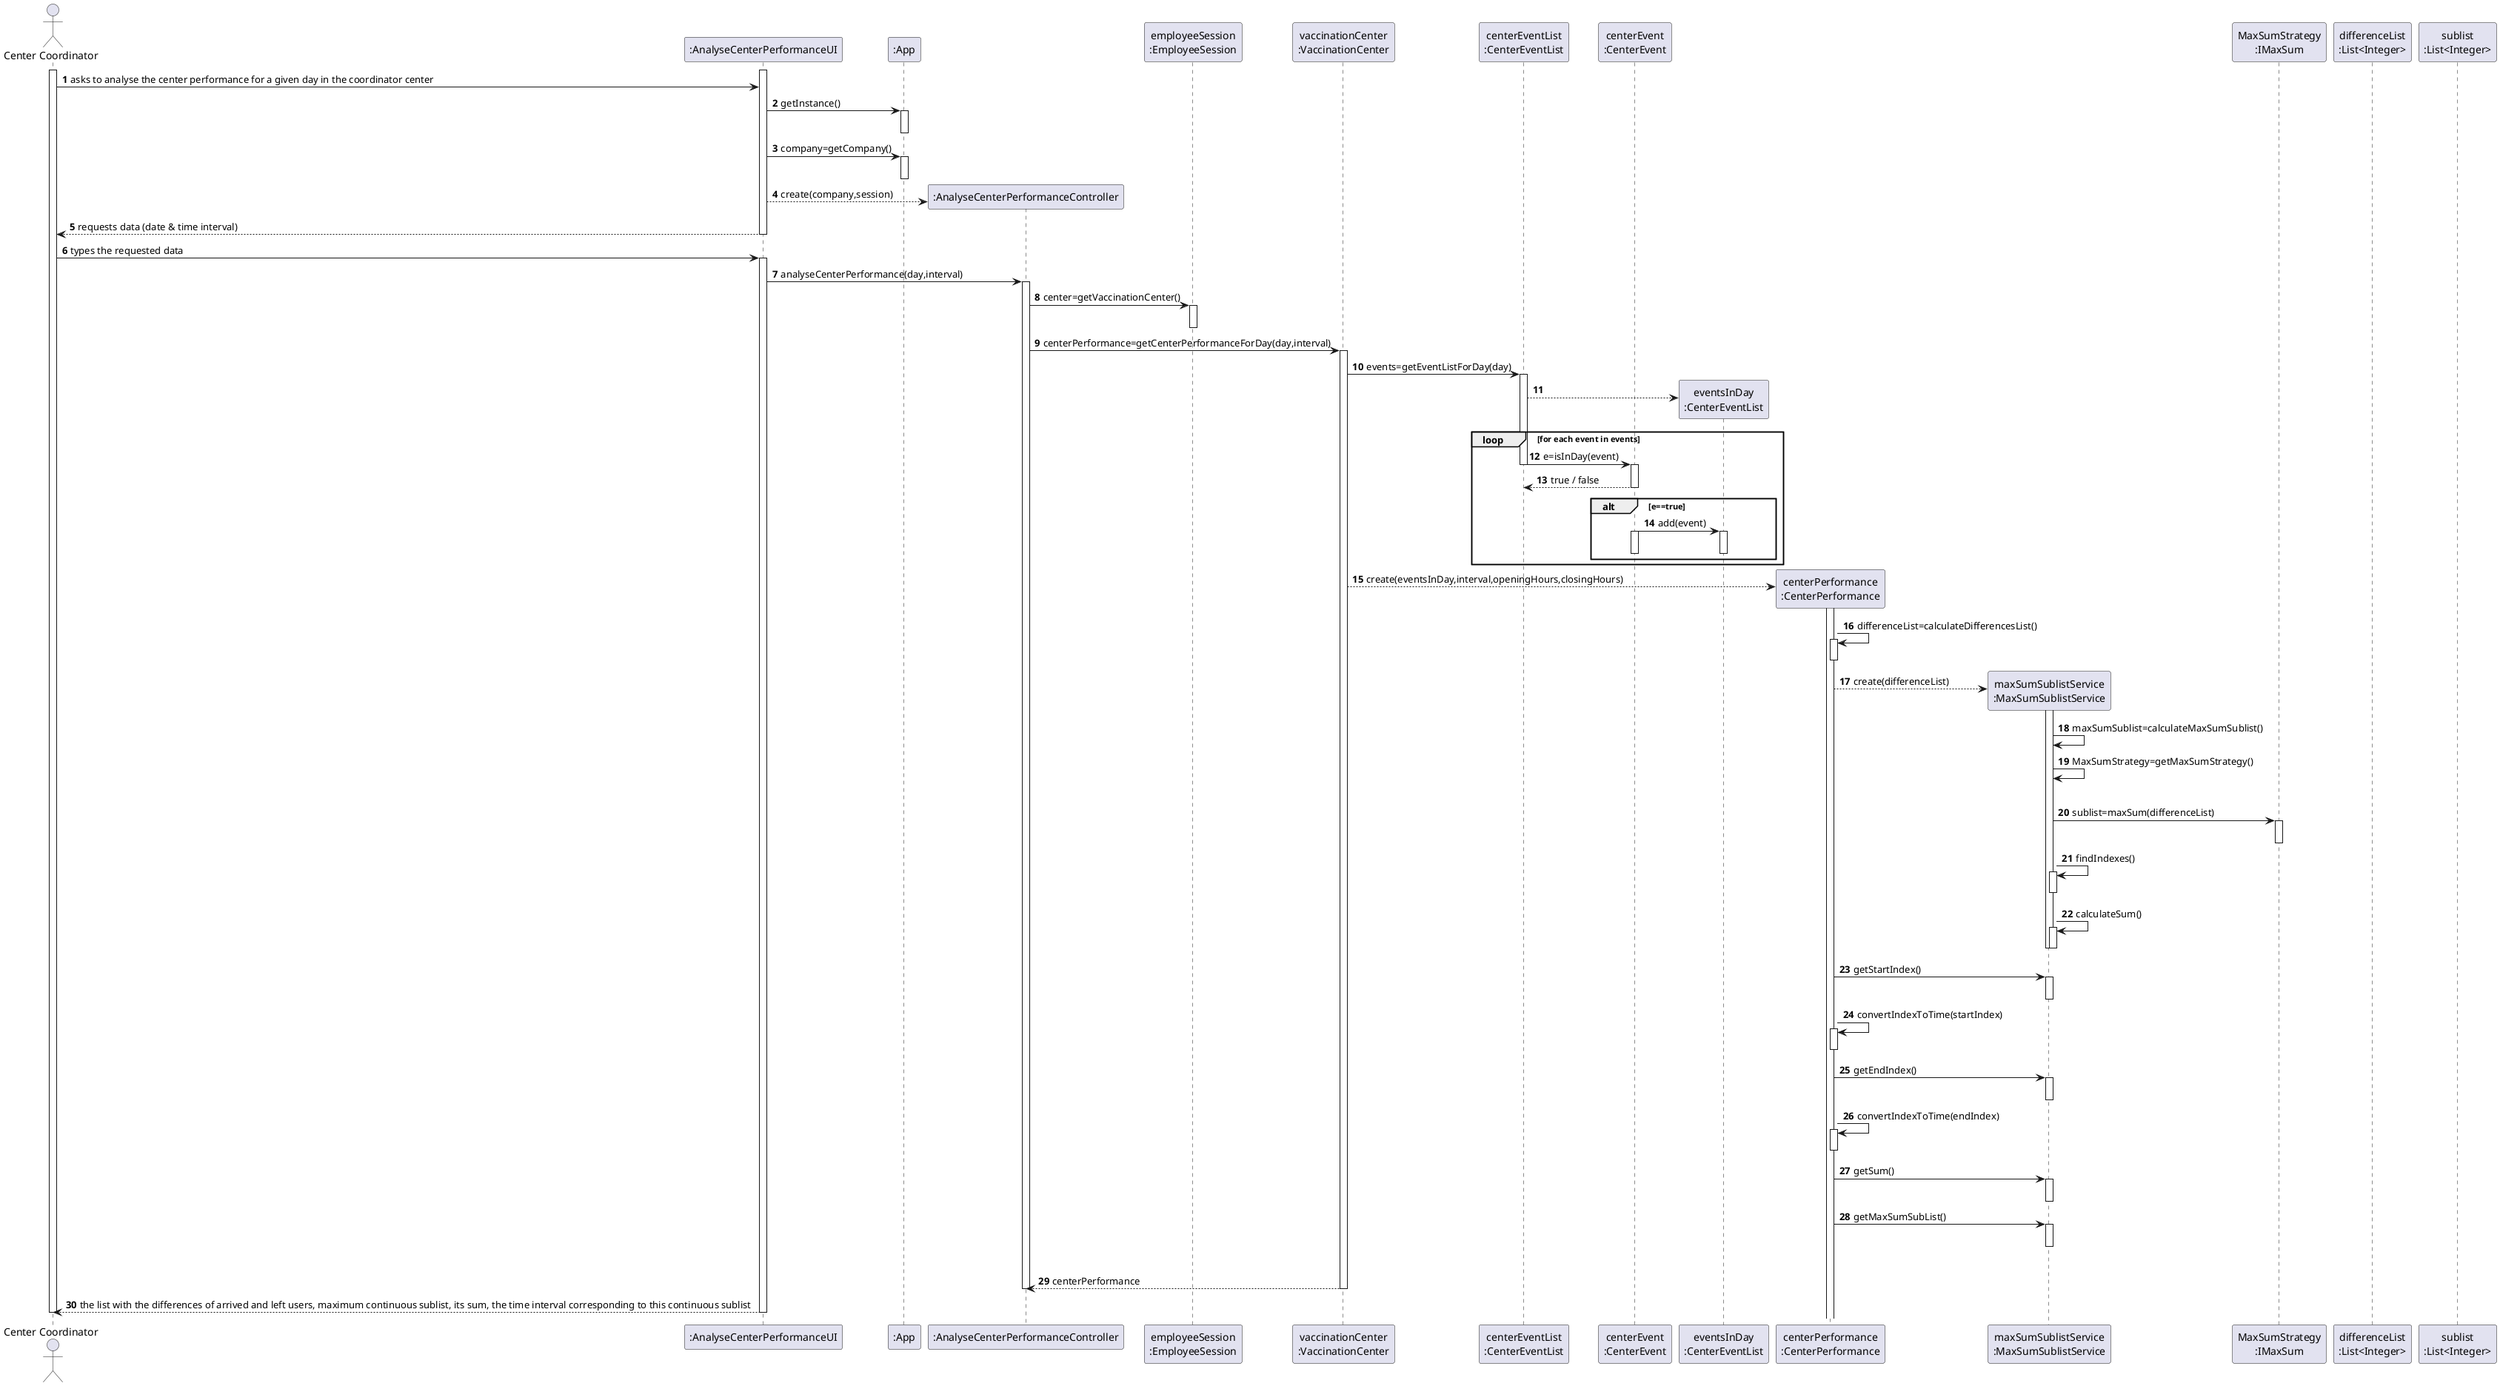 @startuml
autonumber

actor "Center Coordinator" AS COORD
participant ":AnalyseCenterPerformanceUI" as UI
participant ":App" as APP

activate COORD
activate UI
COORD -> UI : asks to analyse the center performance for a given day in the coordinator center
UI -> APP : getInstance()
activate APP
deactivate APP
UI -> APP : company=getCompany()
activate APP
deactivate APP
create ":AnalyseCenterPerformanceController" as CTRL

UI --> CTRL : create(company,session)
UI --> COORD : requests data (date & time interval)
deactivate UI
COORD -> UI : types the requested data


participant "employeeSession\n:EmployeeSession" as SESSION
participant "vaccinationCenter\n:VaccinationCenter" as VACC
participant "centerEventList\n:CenterEventList" as EVNTL
participant "centerEvent\n:CenterEvent" as EVNT

activate UI
UI -> CTRL : analyseCenterPerformance(day,interval)

activate CTRL
CTRL -> SESSION : center=getVaccinationCenter()
activate SESSION
deactivate SESSION
CTRL -> VACC : centerPerformance=getCenterPerformanceForDay(day,interval)
activate VACC
VACC -> EVNTL : events=getEventListForDay(day)
activate EVNTL
create "eventsInDay\n:CenterEventList" as EVNTLD
EVNTL --> EVNTLD

loop for each event in events
  EVNTL -> EVNT : e=isInDay(event)
  deactivate EVNTL
  activate EVNT
  EVNT --> EVNTL : true / false
  deactivate EVNT

  alt e==true
    EVNT -> EVNTLD : add(event)
    activate EVNT
    deactivate EVNT
    activate EVNTLD
    deactivate EVNTLD
  end

end loop

create "centerPerformance\n:CenterPerformance" as PERF
VACC --> PERF : create(eventsInDay,interval,openingHours,closingHours)
activate PERF
PERF -> PERF : differenceList=calculateDifferencesList()
activate PERF
deactivate PERF

create "maxSumSublistService\n:MaxSumSublistService" as MAXSS
participant "MaxSumStrategy\n:IMaxSum" as MAXSST

PERF --> MAXSS : create(differenceList)
activate MAXSS
MAXSS -> MAXSS : maxSumSublist=calculateMaxSumSublist()
MAXSS -> MAXSS : MaxSumStrategy=getMaxSumStrategy()
|||
MAXSS -> MAXSST : sublist=maxSum(differenceList)
activate MAXSST
deactivate MAXSST
MAXSS -> MAXSS : findIndexes()
activate MAXSS
deactivate MAXSS
MAXSS -> MAXSS : calculateSum()
activate MAXSS
deactivate MAXSS

deactivate MAXSS
PERF -> MAXSS : getStartIndex()
activate MAXSS
deactivate MAXSS
PERF -> PERF : convertIndexToTime(startIndex)
activate PERF
deactivate PERF
PERF -> MAXSS : getEndIndex()
activate MAXSS
deactivate MAXSS
PERF -> PERF : convertIndexToTime(endIndex)
activate PERF
deactivate PERF
PERF -> MAXSS : getSum()
activate MAXSS
deactivate MAXSS
PERF -> MAXSS : getMaxSumSubList()
activate MAXSS
deactivate MAXSS
|||
VACC --> CTRL : centerPerformance

deactivate VACC
deactivate CTRL

UI --> COORD : the list with the differences of arrived and left users, maximum continuous sublist, its sum, the time interval corresponding to this continuous sublist 
deactivate UI
deactivate COORD

participant "differenceList\n:List<Integer>" as DIFFL
participant "sublist\n:List<Integer>" as SUBL

@enduml
